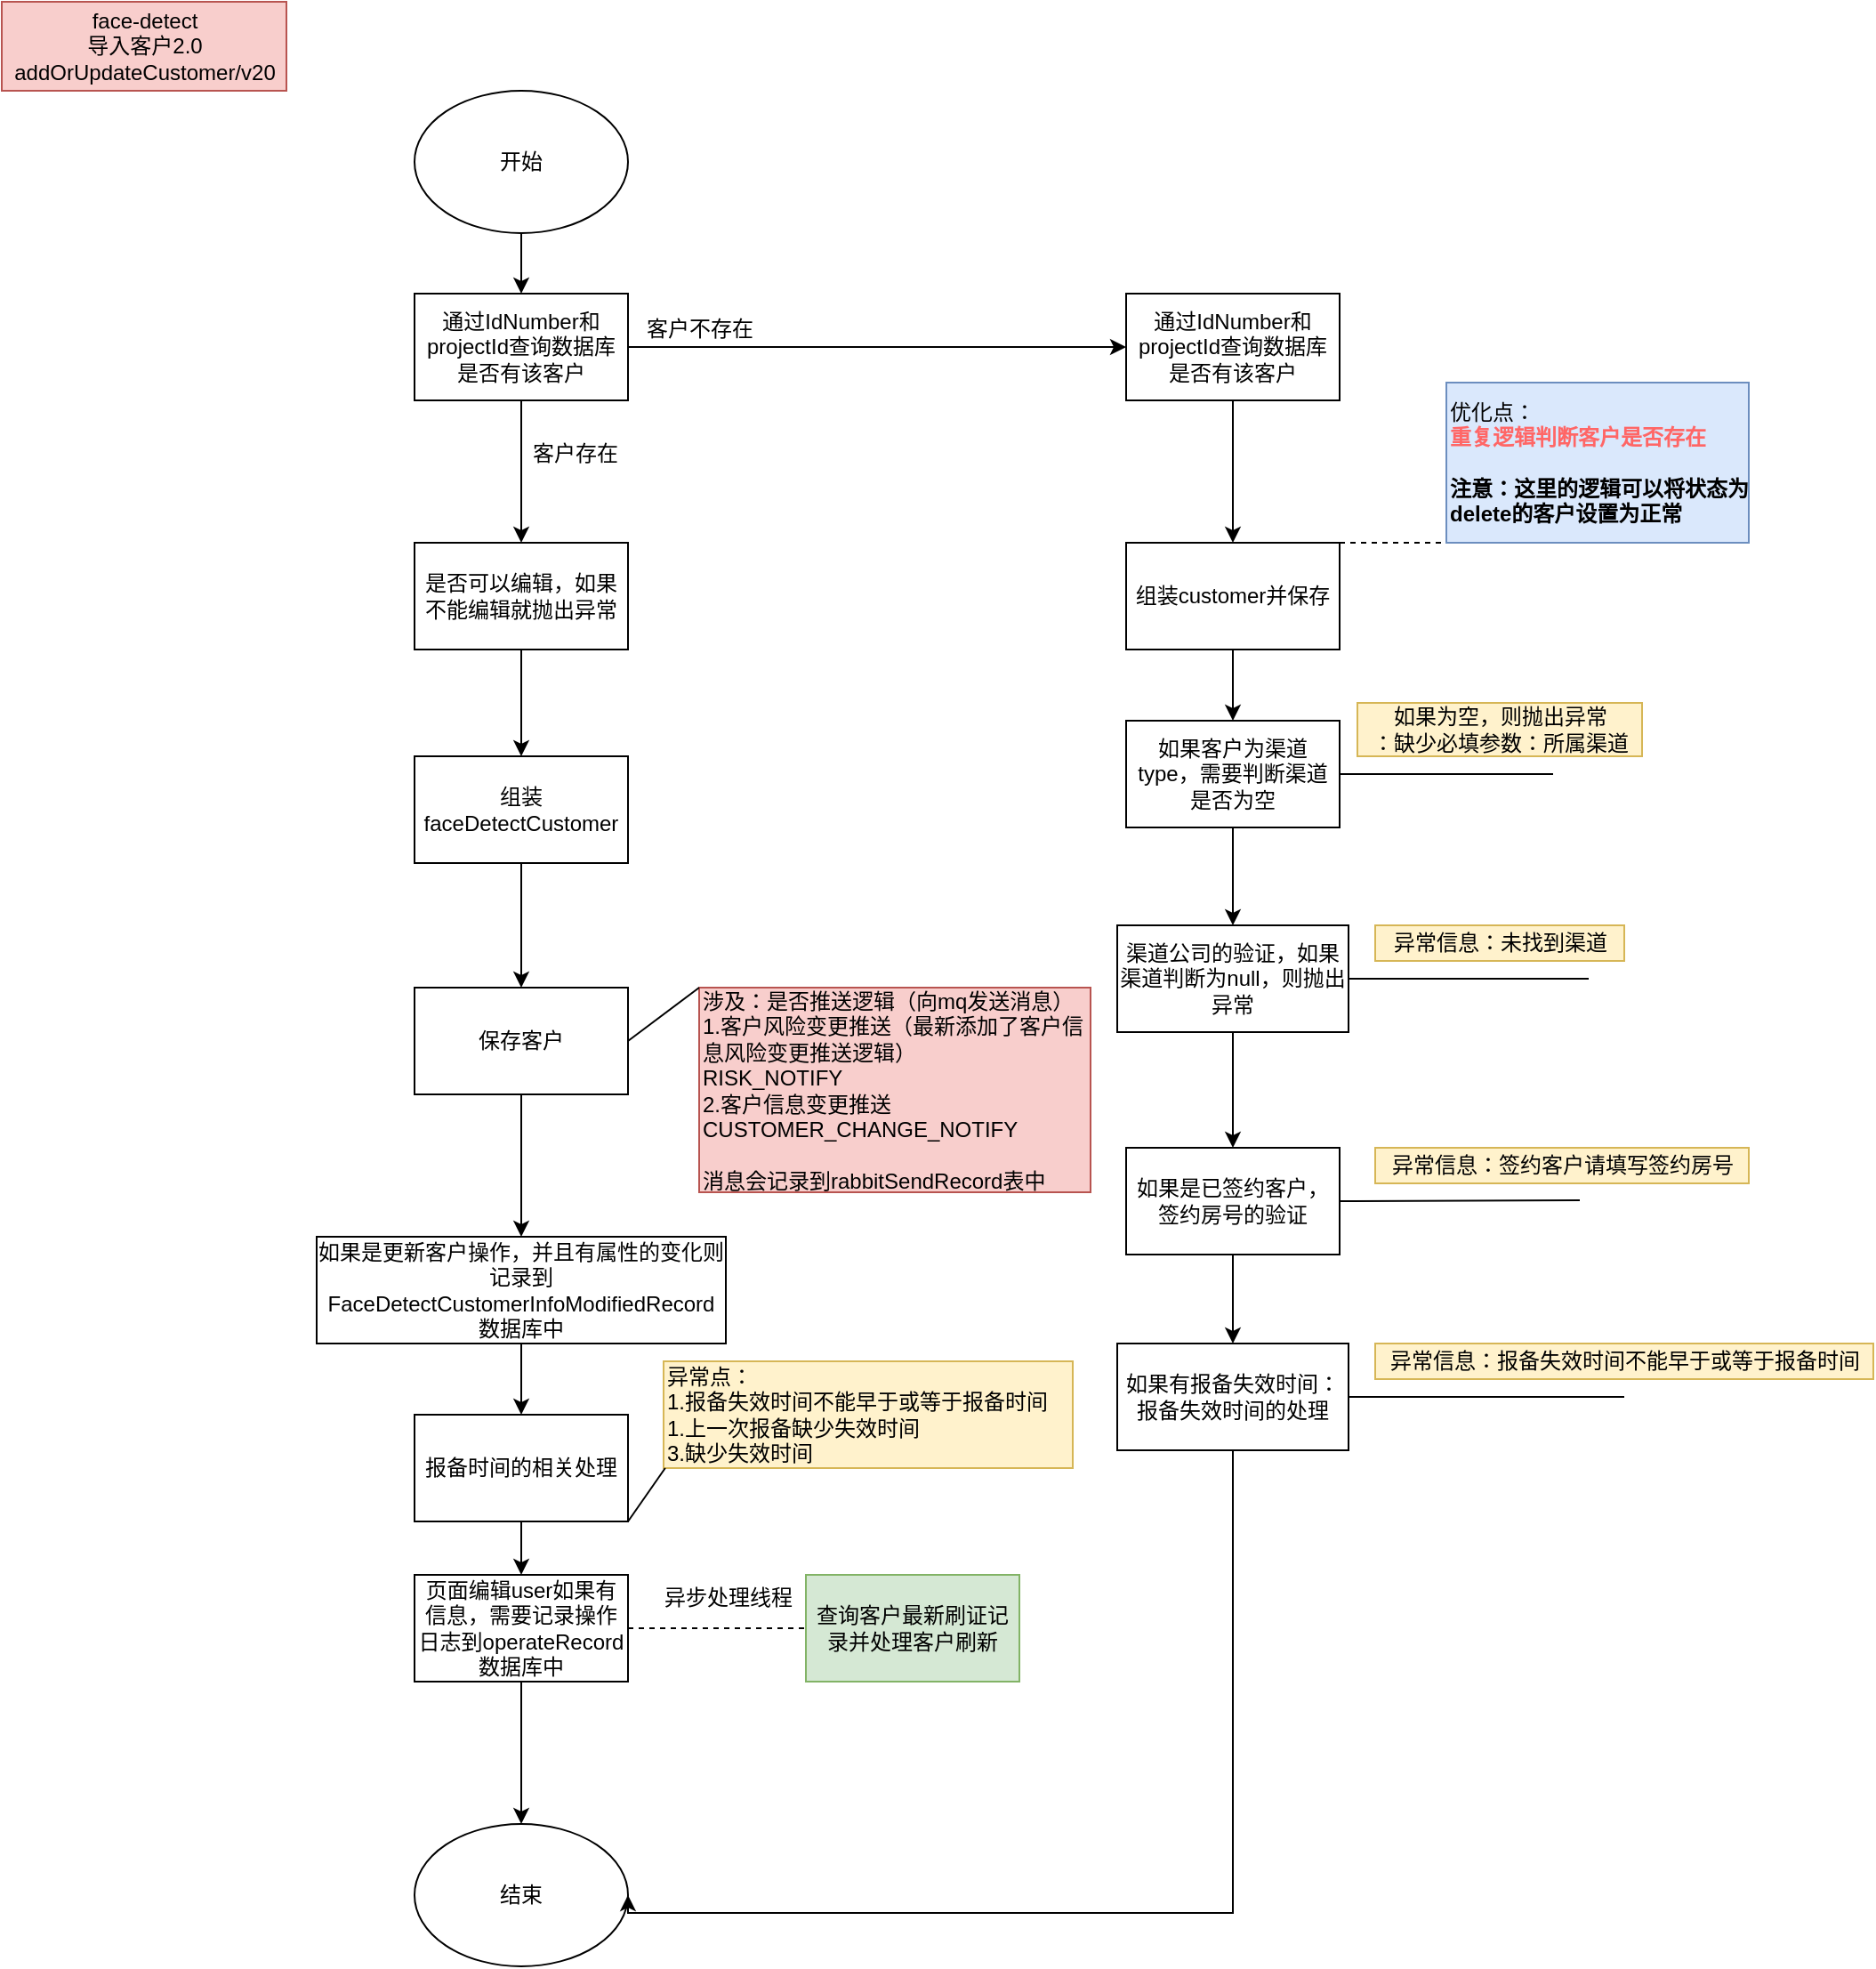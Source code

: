 <mxfile version="13.3.5" type="device"><diagram id="_-0vHOTpLPagLIyjA-fB" name="Page-1"><mxGraphModel dx="1422" dy="942" grid="1" gridSize="10" guides="1" tooltips="1" connect="1" arrows="1" fold="1" page="1" pageScale="1" pageWidth="827" pageHeight="1169" math="0" shadow="0"><root><mxCell id="0"/><mxCell id="1" parent="0"/><mxCell id="-yrcMlk4BEdYKyS2wJE5-1" value="face-detect&lt;br&gt;导入客户2.0&lt;br&gt;addOrUpdateCustomer/v20" style="text;html=1;align=center;verticalAlign=middle;resizable=0;points=[];autosize=1;fillColor=#f8cecc;strokeColor=#b85450;" parent="1" vertex="1"><mxGeometry x="148" y="36" width="160" height="50" as="geometry"/></mxCell><mxCell id="Vb3gAirCm4r3eKZS9nyl-1" style="edgeStyle=orthogonalEdgeStyle;rounded=0;orthogonalLoop=1;jettySize=auto;html=1;entryX=0.5;entryY=0;entryDx=0;entryDy=0;" edge="1" parent="1" source="-yrcMlk4BEdYKyS2wJE5-2" target="-yrcMlk4BEdYKyS2wJE5-3"><mxGeometry relative="1" as="geometry"/></mxCell><mxCell id="-yrcMlk4BEdYKyS2wJE5-2" value="开始" style="ellipse;whiteSpace=wrap;html=1;" parent="1" vertex="1"><mxGeometry x="380" y="86" width="120" height="80" as="geometry"/></mxCell><mxCell id="-yrcMlk4BEdYKyS2wJE5-5" value="" style="edgeStyle=orthogonalEdgeStyle;rounded=0;orthogonalLoop=1;jettySize=auto;html=1;" parent="1" source="-yrcMlk4BEdYKyS2wJE5-3" target="-yrcMlk4BEdYKyS2wJE5-4" edge="1"><mxGeometry relative="1" as="geometry"/></mxCell><mxCell id="-yrcMlk4BEdYKyS2wJE5-11" value="" style="edgeStyle=orthogonalEdgeStyle;rounded=0;orthogonalLoop=1;jettySize=auto;html=1;" parent="1" source="-yrcMlk4BEdYKyS2wJE5-3" target="-yrcMlk4BEdYKyS2wJE5-10" edge="1"><mxGeometry relative="1" as="geometry"/></mxCell><mxCell id="-yrcMlk4BEdYKyS2wJE5-3" value="&lt;span&gt;通过IdNumber和projectId查询数据库是否有该客户&lt;/span&gt;" style="rounded=0;whiteSpace=wrap;html=1;" parent="1" vertex="1"><mxGeometry x="380" y="200" width="120" height="60" as="geometry"/></mxCell><mxCell id="-yrcMlk4BEdYKyS2wJE5-14" value="" style="edgeStyle=orthogonalEdgeStyle;rounded=0;orthogonalLoop=1;jettySize=auto;html=1;" parent="1" source="-yrcMlk4BEdYKyS2wJE5-10" target="-yrcMlk4BEdYKyS2wJE5-13" edge="1"><mxGeometry relative="1" as="geometry"/></mxCell><mxCell id="-yrcMlk4BEdYKyS2wJE5-10" value="&lt;span&gt;是否可以编辑，如果不能编辑就抛出异常&lt;/span&gt;" style="rounded=0;whiteSpace=wrap;html=1;" parent="1" vertex="1"><mxGeometry x="380" y="340" width="120" height="60" as="geometry"/></mxCell><mxCell id="-yrcMlk4BEdYKyS2wJE5-17" value="" style="edgeStyle=orthogonalEdgeStyle;rounded=0;orthogonalLoop=1;jettySize=auto;html=1;" parent="1" source="-yrcMlk4BEdYKyS2wJE5-13" target="-yrcMlk4BEdYKyS2wJE5-16" edge="1"><mxGeometry relative="1" as="geometry"/></mxCell><mxCell id="-yrcMlk4BEdYKyS2wJE5-13" value="&lt;span&gt;组装faceDetectCustomer&lt;/span&gt;" style="rounded=0;whiteSpace=wrap;html=1;" parent="1" vertex="1"><mxGeometry x="380" y="460" width="120" height="60" as="geometry"/></mxCell><mxCell id="Vb3gAirCm4r3eKZS9nyl-26" style="edgeStyle=orthogonalEdgeStyle;rounded=0;orthogonalLoop=1;jettySize=auto;html=1;entryX=0.5;entryY=0;entryDx=0;entryDy=0;" edge="1" parent="1" source="-yrcMlk4BEdYKyS2wJE5-16" target="Vb3gAirCm4r3eKZS9nyl-25"><mxGeometry relative="1" as="geometry"/></mxCell><mxCell id="-yrcMlk4BEdYKyS2wJE5-16" value="&lt;span&gt;保存客户&lt;/span&gt;" style="rounded=0;whiteSpace=wrap;html=1;" parent="1" vertex="1"><mxGeometry x="380" y="590" width="120" height="60" as="geometry"/></mxCell><mxCell id="-yrcMlk4BEdYKyS2wJE5-18" value="查询客户最新刷证记录并处理客户刷新" style="rounded=0;whiteSpace=wrap;html=1;fillColor=#d5e8d4;strokeColor=#82b366;" parent="1" vertex="1"><mxGeometry x="600" y="920" width="120" height="60" as="geometry"/></mxCell><mxCell id="-yrcMlk4BEdYKyS2wJE5-9" value="" style="edgeStyle=orthogonalEdgeStyle;rounded=0;orthogonalLoop=1;jettySize=auto;html=1;" parent="1" source="-yrcMlk4BEdYKyS2wJE5-4" target="-yrcMlk4BEdYKyS2wJE5-8" edge="1"><mxGeometry relative="1" as="geometry"/></mxCell><mxCell id="-yrcMlk4BEdYKyS2wJE5-4" value="&lt;span&gt;通过IdNumber和projectId查询数据库是否有该客户&lt;/span&gt;" style="rounded=0;whiteSpace=wrap;html=1;" parent="1" vertex="1"><mxGeometry x="780" y="200" width="120" height="60" as="geometry"/></mxCell><mxCell id="Vb3gAirCm4r3eKZS9nyl-9" style="edgeStyle=orthogonalEdgeStyle;rounded=0;orthogonalLoop=1;jettySize=auto;html=1;entryX=0.5;entryY=0;entryDx=0;entryDy=0;" edge="1" parent="1" source="-yrcMlk4BEdYKyS2wJE5-8" target="Vb3gAirCm4r3eKZS9nyl-5"><mxGeometry relative="1" as="geometry"/></mxCell><mxCell id="-yrcMlk4BEdYKyS2wJE5-8" value="&lt;span&gt;组装customer并保存&lt;/span&gt;" style="rounded=0;whiteSpace=wrap;html=1;" parent="1" vertex="1"><mxGeometry x="780" y="340" width="120" height="60" as="geometry"/></mxCell><mxCell id="-yrcMlk4BEdYKyS2wJE5-6" value="客户不存在" style="text;html=1;align=center;verticalAlign=middle;resizable=0;points=[];autosize=1;" parent="1" vertex="1"><mxGeometry x="500" y="210" width="80" height="20" as="geometry"/></mxCell><mxCell id="-yrcMlk4BEdYKyS2wJE5-12" value="客户存在" style="text;html=1;align=center;verticalAlign=middle;resizable=0;points=[];autosize=1;" parent="1" vertex="1"><mxGeometry x="440" y="280" width="60" height="20" as="geometry"/></mxCell><mxCell id="-yrcMlk4BEdYKyS2wJE5-23" value="结束" style="ellipse;whiteSpace=wrap;html=1;" parent="1" vertex="1"><mxGeometry x="380" y="1060" width="120" height="80" as="geometry"/></mxCell><mxCell id="Vb3gAirCm4r3eKZS9nyl-2" value="优化点：&lt;br&gt;&lt;b&gt;&lt;font color=&quot;#ff6666&quot;&gt;重复逻辑判断客户是否存在&lt;/font&gt;&lt;/b&gt;&lt;br&gt;&lt;br&gt;&lt;b&gt;注意：这里的逻辑可以将状态为delete的客户设置为正常&lt;/b&gt;" style="rounded=0;whiteSpace=wrap;html=1;fillColor=#dae8fc;strokeColor=#6c8ebf;align=left;" vertex="1" parent="1"><mxGeometry x="960" y="250" width="170" height="90" as="geometry"/></mxCell><mxCell id="Vb3gAirCm4r3eKZS9nyl-3" value="" style="endArrow=none;dashed=1;html=1;entryX=0;entryY=1;entryDx=0;entryDy=0;exitX=1;exitY=0;exitDx=0;exitDy=0;" edge="1" parent="1" source="-yrcMlk4BEdYKyS2wJE5-8" target="Vb3gAirCm4r3eKZS9nyl-2"><mxGeometry width="50" height="50" relative="1" as="geometry"><mxPoint x="850" y="500" as="sourcePoint"/><mxPoint x="950" y="295" as="targetPoint"/></mxGeometry></mxCell><mxCell id="Vb3gAirCm4r3eKZS9nyl-11" style="edgeStyle=orthogonalEdgeStyle;rounded=0;orthogonalLoop=1;jettySize=auto;html=1;entryX=0.5;entryY=0;entryDx=0;entryDy=0;" edge="1" parent="1" source="Vb3gAirCm4r3eKZS9nyl-5" target="Vb3gAirCm4r3eKZS9nyl-10"><mxGeometry relative="1" as="geometry"/></mxCell><mxCell id="Vb3gAirCm4r3eKZS9nyl-5" value="如果客户为渠道type，需要判断渠道是否为空" style="rounded=0;whiteSpace=wrap;html=1;" vertex="1" parent="1"><mxGeometry x="780" y="440" width="120" height="60" as="geometry"/></mxCell><mxCell id="Vb3gAirCm4r3eKZS9nyl-6" value="" style="endArrow=none;html=1;exitX=1;exitY=0.5;exitDx=0;exitDy=0;" edge="1" parent="1" source="Vb3gAirCm4r3eKZS9nyl-5"><mxGeometry width="50" height="50" relative="1" as="geometry"><mxPoint x="940" y="500" as="sourcePoint"/><mxPoint x="1020" y="470" as="targetPoint"/></mxGeometry></mxCell><mxCell id="Vb3gAirCm4r3eKZS9nyl-7" value="如果为空，则抛出异常&lt;br&gt;：缺少必填参数：所属渠道" style="text;html=1;align=center;verticalAlign=middle;resizable=0;points=[];autosize=1;fillColor=#fff2cc;strokeColor=#d6b656;" vertex="1" parent="1"><mxGeometry x="910" y="430" width="160" height="30" as="geometry"/></mxCell><mxCell id="Vb3gAirCm4r3eKZS9nyl-8" value="涉及：是否推送逻辑（向mq发送消息）&lt;br&gt;1.客户风险变更推送（最新添加了客户信息风险变更推送逻辑）&lt;br&gt;RISK_NOTIFY&lt;br&gt;2.客户信息变更推送&lt;br&gt;CUSTOMER_CHANGE_NOTIFY&lt;br&gt;&lt;br&gt;消息会记录到rabbitSendRecord表中" style="rounded=0;whiteSpace=wrap;html=1;fillColor=#f8cecc;strokeColor=#b85450;align=left;" vertex="1" parent="1"><mxGeometry x="540" y="590" width="220" height="115" as="geometry"/></mxCell><mxCell id="Vb3gAirCm4r3eKZS9nyl-15" value="" style="edgeStyle=orthogonalEdgeStyle;rounded=0;orthogonalLoop=1;jettySize=auto;html=1;" edge="1" parent="1" source="Vb3gAirCm4r3eKZS9nyl-10" target="Vb3gAirCm4r3eKZS9nyl-14"><mxGeometry relative="1" as="geometry"/></mxCell><mxCell id="Vb3gAirCm4r3eKZS9nyl-10" value="渠道公司的验证，如果渠道判断为null，则抛出异常" style="rounded=0;whiteSpace=wrap;html=1;" vertex="1" parent="1"><mxGeometry x="775" y="555" width="130" height="60" as="geometry"/></mxCell><mxCell id="Vb3gAirCm4r3eKZS9nyl-12" value="" style="endArrow=none;html=1;exitX=1;exitY=0.5;exitDx=0;exitDy=0;" edge="1" parent="1" source="Vb3gAirCm4r3eKZS9nyl-10"><mxGeometry width="50" height="50" relative="1" as="geometry"><mxPoint x="970" y="600" as="sourcePoint"/><mxPoint x="1040" y="585" as="targetPoint"/></mxGeometry></mxCell><mxCell id="Vb3gAirCm4r3eKZS9nyl-13" value="异常信息：未找到渠道" style="text;html=1;align=center;verticalAlign=middle;resizable=0;points=[];autosize=1;fillColor=#fff2cc;strokeColor=#d6b656;" vertex="1" parent="1"><mxGeometry x="920" y="555" width="140" height="20" as="geometry"/></mxCell><mxCell id="Vb3gAirCm4r3eKZS9nyl-20" value="" style="edgeStyle=orthogonalEdgeStyle;rounded=0;orthogonalLoop=1;jettySize=auto;html=1;" edge="1" parent="1" source="Vb3gAirCm4r3eKZS9nyl-14" target="Vb3gAirCm4r3eKZS9nyl-19"><mxGeometry relative="1" as="geometry"/></mxCell><mxCell id="Vb3gAirCm4r3eKZS9nyl-14" value="如果是已签约客户，签约房号的验证" style="rounded=0;whiteSpace=wrap;html=1;" vertex="1" parent="1"><mxGeometry x="780" y="680" width="120" height="60" as="geometry"/></mxCell><mxCell id="Vb3gAirCm4r3eKZS9nyl-17" value="" style="endArrow=none;html=1;exitX=1;exitY=0.5;exitDx=0;exitDy=0;" edge="1" parent="1" source="Vb3gAirCm4r3eKZS9nyl-14"><mxGeometry width="50" height="50" relative="1" as="geometry"><mxPoint x="900" y="709.5" as="sourcePoint"/><mxPoint x="1035" y="709.5" as="targetPoint"/></mxGeometry></mxCell><mxCell id="Vb3gAirCm4r3eKZS9nyl-18" value="异常信息：签约客户请填写签约房号" style="text;html=1;align=center;verticalAlign=middle;resizable=0;points=[];autosize=1;fillColor=#fff2cc;strokeColor=#d6b656;" vertex="1" parent="1"><mxGeometry x="920" y="680" width="210" height="20" as="geometry"/></mxCell><mxCell id="Vb3gAirCm4r3eKZS9nyl-34" style="edgeStyle=orthogonalEdgeStyle;rounded=0;orthogonalLoop=1;jettySize=auto;html=1;entryX=1;entryY=0.5;entryDx=0;entryDy=0;" edge="1" parent="1" source="Vb3gAirCm4r3eKZS9nyl-19" target="-yrcMlk4BEdYKyS2wJE5-23"><mxGeometry relative="1" as="geometry"><Array as="points"><mxPoint x="840" y="1110"/><mxPoint x="500" y="1110"/></Array></mxGeometry></mxCell><mxCell id="Vb3gAirCm4r3eKZS9nyl-19" value="如果有报备失效时间：&lt;br&gt;报备失效时间的处理" style="rounded=0;whiteSpace=wrap;html=1;" vertex="1" parent="1"><mxGeometry x="775" y="790" width="130" height="60" as="geometry"/></mxCell><mxCell id="Vb3gAirCm4r3eKZS9nyl-21" value="" style="endArrow=none;html=1;exitX=1;exitY=0.5;exitDx=0;exitDy=0;" edge="1" parent="1" source="Vb3gAirCm4r3eKZS9nyl-19"><mxGeometry width="50" height="50" relative="1" as="geometry"><mxPoint x="925" y="820.5" as="sourcePoint"/><mxPoint x="1060" y="820" as="targetPoint"/></mxGeometry></mxCell><mxCell id="Vb3gAirCm4r3eKZS9nyl-23" value="异常信息：报备失效时间不能早于或等于报备时间" style="text;html=1;align=center;verticalAlign=middle;resizable=0;points=[];autosize=1;fillColor=#fff2cc;strokeColor=#d6b656;" vertex="1" parent="1"><mxGeometry x="920" y="790" width="280" height="20" as="geometry"/></mxCell><mxCell id="Vb3gAirCm4r3eKZS9nyl-28" value="" style="edgeStyle=orthogonalEdgeStyle;rounded=0;orthogonalLoop=1;jettySize=auto;html=1;" edge="1" parent="1" source="Vb3gAirCm4r3eKZS9nyl-25" target="Vb3gAirCm4r3eKZS9nyl-27"><mxGeometry relative="1" as="geometry"/></mxCell><mxCell id="Vb3gAirCm4r3eKZS9nyl-25" value="&lt;span&gt;如果是更新客户操作，并且有属性的变化则记录到FaceDetectCustomerInfoModifiedRecord数据库中&lt;/span&gt;" style="rounded=0;whiteSpace=wrap;html=1;" vertex="1" parent="1"><mxGeometry x="325" y="730" width="230" height="60" as="geometry"/></mxCell><mxCell id="Vb3gAirCm4r3eKZS9nyl-32" value="" style="edgeStyle=orthogonalEdgeStyle;rounded=0;orthogonalLoop=1;jettySize=auto;html=1;" edge="1" parent="1" source="Vb3gAirCm4r3eKZS9nyl-27" target="Vb3gAirCm4r3eKZS9nyl-31"><mxGeometry relative="1" as="geometry"/></mxCell><mxCell id="Vb3gAirCm4r3eKZS9nyl-27" value="报备时间的相关处理" style="rounded=0;whiteSpace=wrap;html=1;" vertex="1" parent="1"><mxGeometry x="380" y="830" width="120" height="60" as="geometry"/></mxCell><mxCell id="Vb3gAirCm4r3eKZS9nyl-29" value="异常点：&lt;br&gt;1.报备失效时间不能早于或等于报备时间&lt;br&gt;1.上一次报备缺少失效时间&lt;br&gt;3.缺少失效时间" style="text;html=1;align=left;verticalAlign=middle;resizable=0;points=[];autosize=1;fillColor=#fff2cc;strokeColor=#d6b656;" vertex="1" parent="1"><mxGeometry x="520" y="800" width="230" height="60" as="geometry"/></mxCell><mxCell id="Vb3gAirCm4r3eKZS9nyl-30" value="" style="endArrow=none;html=1;exitX=1;exitY=1;exitDx=0;exitDy=0;entryX=0.004;entryY=1;entryDx=0;entryDy=0;entryPerimeter=0;" edge="1" parent="1" source="Vb3gAirCm4r3eKZS9nyl-27" target="Vb3gAirCm4r3eKZS9nyl-29"><mxGeometry width="50" height="50" relative="1" as="geometry"><mxPoint x="530" y="800" as="sourcePoint"/><mxPoint x="580" y="750" as="targetPoint"/></mxGeometry></mxCell><mxCell id="Vb3gAirCm4r3eKZS9nyl-37" value="" style="edgeStyle=orthogonalEdgeStyle;rounded=0;orthogonalLoop=1;jettySize=auto;html=1;" edge="1" parent="1" source="Vb3gAirCm4r3eKZS9nyl-31" target="-yrcMlk4BEdYKyS2wJE5-23"><mxGeometry relative="1" as="geometry"/></mxCell><mxCell id="Vb3gAirCm4r3eKZS9nyl-31" value="页面编辑user如果有信息，需要记录操作日志到operateRecord数据库中" style="rounded=0;whiteSpace=wrap;html=1;" vertex="1" parent="1"><mxGeometry x="380" y="920" width="120" height="60" as="geometry"/></mxCell><mxCell id="Vb3gAirCm4r3eKZS9nyl-35" value="" style="endArrow=none;dashed=1;html=1;exitX=1;exitY=0.5;exitDx=0;exitDy=0;entryX=0;entryY=0.5;entryDx=0;entryDy=0;" edge="1" parent="1" source="Vb3gAirCm4r3eKZS9nyl-31" target="-yrcMlk4BEdYKyS2wJE5-18"><mxGeometry width="50" height="50" relative="1" as="geometry"><mxPoint x="507" y="890" as="sourcePoint"/><mxPoint x="616" y="890" as="targetPoint"/></mxGeometry></mxCell><mxCell id="Vb3gAirCm4r3eKZS9nyl-36" value="异步处理线程" style="text;html=1;align=center;verticalAlign=middle;resizable=0;points=[];autosize=1;" vertex="1" parent="1"><mxGeometry x="511" y="923" width="90" height="20" as="geometry"/></mxCell><mxCell id="Vb3gAirCm4r3eKZS9nyl-38" value="" style="endArrow=none;html=1;exitX=1;exitY=0.5;exitDx=0;exitDy=0;entryX=0;entryY=0;entryDx=0;entryDy=0;" edge="1" parent="1" source="-yrcMlk4BEdYKyS2wJE5-16" target="Vb3gAirCm4r3eKZS9nyl-8"><mxGeometry width="50" height="50" relative="1" as="geometry"><mxPoint x="1000" y="610" as="sourcePoint"/><mxPoint x="1050" y="560" as="targetPoint"/></mxGeometry></mxCell></root></mxGraphModel></diagram></mxfile>